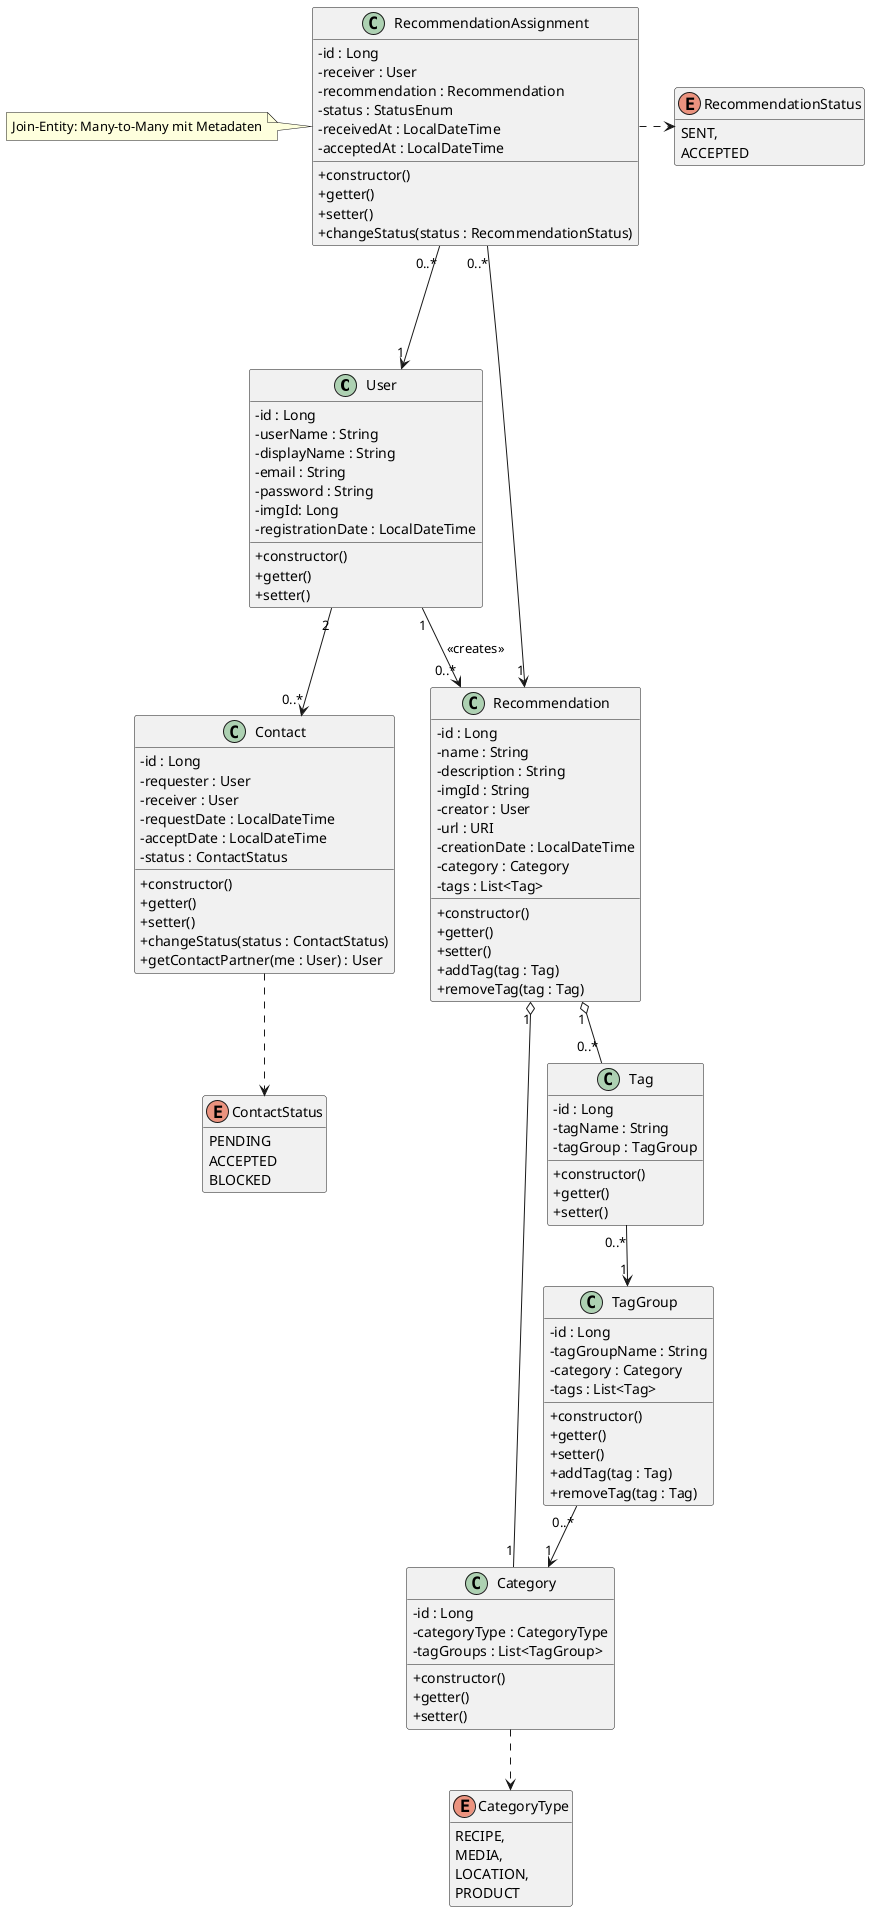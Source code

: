 @startuml
allowmixing
skinparam classAttributeIconSize 0
hide empty members

class User {
    - id : Long
    - userName : String
    - displayName : String
    - email : String
    - password : String
    - imgId: Long
    - registrationDate : LocalDateTime
    + constructor()
    + getter()
    + setter()
}

enum ContactStatus {
    PENDING
    ACCEPTED
    BLOCKED
}

class Contact {
    - id : Long
    - requester : User
    - receiver : User
    - requestDate : LocalDateTime
    - acceptDate : LocalDateTime
    - status : ContactStatus
    + constructor()
    + getter()
    + setter()
    + changeStatus(status : ContactStatus)
    + getContactPartner(me : User) : User
}

class RecommendationAssignment {
    - id : Long
    - receiver : User
    - recommendation : Recommendation
    - status : StatusEnum
    - receivedAt : LocalDateTime
    - acceptedAt : LocalDateTime
    + constructor()
    + getter()
    + setter()
    + changeStatus(status : RecommendationStatus)
}

note left of RecommendationAssignment
  Join-Entity: Many-to-Many mit Metadaten
end note

enum RecommendationStatus {
    SENT,
    ACCEPTED
}

class Recommendation {
    - id : Long
    - name : String
    - description : String
    - imgId : String
    - creator : User
    - url : URI
    - creationDate : LocalDateTime
    - category : Category
    - tags : List<Tag>
    + constructor()
    + getter()
    + setter()
    + addTag(tag : Tag)
    + removeTag(tag : Tag)
}

enum CategoryType {
    RECIPE,
    MEDIA,
    LOCATION,
    PRODUCT
}

class  Category {
    - id : Long
    - categoryType : CategoryType
    - tagGroups : List<TagGroup>
    + constructor()
    + getter()
    + setter()
}

class TagGroup {
    - id : Long
    - tagGroupName : String
    - category : Category
    - tags : List<Tag>
    + constructor()
    + getter()
    + setter()
    + addTag(tag : Tag)
    + removeTag(tag : Tag)
}

class Tag {
    - id : Long
    - tagName : String
    - tagGroup : TagGroup
    + constructor()
    + getter()
    + setter()
}

User "2" --> "0..*" Contact
User "1" --> "0..*" Recommendation : <<creates>>

Contact ..> ContactStatus

RecommendationAssignment "0..*" ---> "1" User
RecommendationAssignment "0..*" ---> "1" Recommendation
RecommendationAssignment .> RecommendationStatus

Recommendation "1" o-- "1" Category
Recommendation "1" o-- "0..*" Tag

Category ..> CategoryType
TagGroup "0..*" --> "1" Category
Tag "0..*" --> "1" TagGroup

@enduml